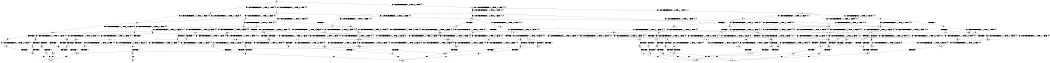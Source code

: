 digraph BCG {
size = "7, 10.5";
center = TRUE;
node [shape = circle];
0 [peripheries = 2];
0 -> 1 [label = "EX !0 !ATOMIC_EXCH_BRANCH (1, +1, TRUE, +0, 1, TRUE) !{0}"];
0 -> 2 [label = "EX !1 !ATOMIC_EXCH_BRANCH (1, +0, TRUE, +0, 1, TRUE) !{0}"];
0 -> 3 [label = "EX !0 !ATOMIC_EXCH_BRANCH (1, +1, TRUE, +0, 1, TRUE) !{0}"];
1 -> 4 [label = "EX !0 !ATOMIC_EXCH_BRANCH (1, +1, TRUE, +0, 1, FALSE) !{0}"];
1 -> 5 [label = "EX !1 !ATOMIC_EXCH_BRANCH (1, +0, TRUE, +0, 1, FALSE) !{0}"];
1 -> 6 [label = "EX !0 !ATOMIC_EXCH_BRANCH (1, +1, TRUE, +0, 1, FALSE) !{0}"];
2 -> 2 [label = "EX !1 !ATOMIC_EXCH_BRANCH (1, +0, TRUE, +0, 1, TRUE) !{0, 1}"];
2 -> 7 [label = "EX !0 !ATOMIC_EXCH_BRANCH (1, +1, TRUE, +0, 1, TRUE) !{0, 1}"];
2 -> 8 [label = "EX !0 !ATOMIC_EXCH_BRANCH (1, +1, TRUE, +0, 1, TRUE) !{0, 1}"];
3 -> 9 [label = "EX !1 !ATOMIC_EXCH_BRANCH (1, +0, TRUE, +0, 1, FALSE) !{0}"];
3 -> 6 [label = "EX !0 !ATOMIC_EXCH_BRANCH (1, +1, TRUE, +0, 1, FALSE) !{0}"];
4 -> 10 [label = "EX !0 !ATOMIC_EXCH_BRANCH (1, +1, TRUE, +0, 3, FALSE) !{0}"];
4 -> 11 [label = "EX !1 !ATOMIC_EXCH_BRANCH (1, +0, TRUE, +0, 1, FALSE) !{0}"];
4 -> 12 [label = "EX !0 !ATOMIC_EXCH_BRANCH (1, +1, TRUE, +0, 3, FALSE) !{0}"];
5 -> 13 [label = "EX !0 !ATOMIC_EXCH_BRANCH (1, +1, TRUE, +0, 1, TRUE) !{0, 1}"];
5 -> 14 [label = "TERMINATE !1"];
5 -> 15 [label = "EX !0 !ATOMIC_EXCH_BRANCH (1, +1, TRUE, +0, 1, TRUE) !{0, 1}"];
6 -> 16 [label = "EX !1 !ATOMIC_EXCH_BRANCH (1, +0, TRUE, +0, 1, FALSE) !{0}"];
6 -> 12 [label = "EX !0 !ATOMIC_EXCH_BRANCH (1, +1, TRUE, +0, 3, FALSE) !{0}"];
7 -> 17 [label = "EX !0 !ATOMIC_EXCH_BRANCH (1, +1, TRUE, +0, 1, FALSE) !{0, 1}"];
7 -> 5 [label = "EX !1 !ATOMIC_EXCH_BRANCH (1, +0, TRUE, +0, 1, FALSE) !{0, 1}"];
7 -> 18 [label = "EX !0 !ATOMIC_EXCH_BRANCH (1, +1, TRUE, +0, 1, FALSE) !{0, 1}"];
8 -> 19 [label = "EX !1 !ATOMIC_EXCH_BRANCH (1, +0, TRUE, +0, 1, FALSE) !{0, 1}"];
8 -> 18 [label = "EX !0 !ATOMIC_EXCH_BRANCH (1, +1, TRUE, +0, 1, FALSE) !{0, 1}"];
8 -> 20 [label = "EX !1 !ATOMIC_EXCH_BRANCH (1, +0, TRUE, +0, 1, FALSE) !{0, 1}"];
9 -> 21 [label = "EX !0 !ATOMIC_EXCH_BRANCH (1, +1, TRUE, +0, 1, TRUE) !{0, 1}"];
9 -> 22 [label = "TERMINATE !1"];
10 -> 23 [label = "EX !1 !ATOMIC_EXCH_BRANCH (1, +0, TRUE, +0, 1, FALSE) !{0}"];
10 -> 24 [label = "TERMINATE !0"];
11 -> 25 [label = "EX !0 !ATOMIC_EXCH_BRANCH (1, +1, TRUE, +0, 3, TRUE) !{0, 1}"];
11 -> 26 [label = "TERMINATE !1"];
11 -> 27 [label = "EX !0 !ATOMIC_EXCH_BRANCH (1, +1, TRUE, +0, 3, TRUE) !{0, 1}"];
12 -> 28 [label = "EX !1 !ATOMIC_EXCH_BRANCH (1, +0, TRUE, +0, 1, FALSE) !{0}"];
12 -> 29 [label = "TERMINATE !0"];
13 -> 30 [label = "EX !0 !ATOMIC_EXCH_BRANCH (1, +1, TRUE, +0, 1, FALSE) !{0, 1}"];
13 -> 31 [label = "TERMINATE !1"];
13 -> 32 [label = "EX !0 !ATOMIC_EXCH_BRANCH (1, +1, TRUE, +0, 1, FALSE) !{0, 1}"];
14 -> 33 [label = "EX !0 !ATOMIC_EXCH_BRANCH (1, +1, TRUE, +0, 1, TRUE) !{0}"];
14 -> 34 [label = "EX !0 !ATOMIC_EXCH_BRANCH (1, +1, TRUE, +0, 1, TRUE) !{0}"];
15 -> 32 [label = "EX !0 !ATOMIC_EXCH_BRANCH (1, +1, TRUE, +0, 1, FALSE) !{0, 1}"];
15 -> 35 [label = "TERMINATE !1"];
16 -> 36 [label = "EX !0 !ATOMIC_EXCH_BRANCH (1, +1, TRUE, +0, 3, TRUE) !{0, 1}"];
16 -> 37 [label = "TERMINATE !1"];
17 -> 38 [label = "EX !0 !ATOMIC_EXCH_BRANCH (1, +1, TRUE, +0, 3, FALSE) !{0, 1}"];
17 -> 11 [label = "EX !1 !ATOMIC_EXCH_BRANCH (1, +0, TRUE, +0, 1, FALSE) !{0, 1}"];
17 -> 39 [label = "EX !0 !ATOMIC_EXCH_BRANCH (1, +1, TRUE, +0, 3, FALSE) !{0, 1}"];
18 -> 40 [label = "EX !1 !ATOMIC_EXCH_BRANCH (1, +0, TRUE, +0, 1, FALSE) !{0, 1}"];
18 -> 39 [label = "EX !0 !ATOMIC_EXCH_BRANCH (1, +1, TRUE, +0, 3, FALSE) !{0, 1}"];
18 -> 41 [label = "EX !1 !ATOMIC_EXCH_BRANCH (1, +0, TRUE, +0, 1, FALSE) !{0, 1}"];
19 -> 42 [label = "EX !0 !ATOMIC_EXCH_BRANCH (1, +1, TRUE, +0, 1, TRUE) !{0, 1}"];
19 -> 43 [label = "TERMINATE !1"];
19 -> 15 [label = "EX !0 !ATOMIC_EXCH_BRANCH (1, +1, TRUE, +0, 1, TRUE) !{0, 1}"];
20 -> 15 [label = "EX !0 !ATOMIC_EXCH_BRANCH (1, +1, TRUE, +0, 1, TRUE) !{0, 1}"];
20 -> 44 [label = "TERMINATE !1"];
21 -> 45 [label = "EX !0 !ATOMIC_EXCH_BRANCH (1, +1, TRUE, +0, 1, FALSE) !{0, 1}"];
21 -> 46 [label = "TERMINATE !1"];
22 -> 34 [label = "EX !0 !ATOMIC_EXCH_BRANCH (1, +1, TRUE, +0, 1, TRUE) !{0}"];
23 -> 47 [label = "TERMINATE !0"];
23 -> 48 [label = "TERMINATE !1"];
24 -> 49 [label = "EX !1 !ATOMIC_EXCH_BRANCH (1, +0, TRUE, +0, 1, FALSE) !{1}"];
24 -> 50 [label = "EX !1 !ATOMIC_EXCH_BRANCH (1, +0, TRUE, +0, 1, FALSE) !{1}"];
25 -> 51 [label = "TERMINATE !0"];
25 -> 52 [label = "TERMINATE !1"];
26 -> 53 [label = "EX !0 !ATOMIC_EXCH_BRANCH (1, +1, TRUE, +0, 3, TRUE) !{0}"];
26 -> 54 [label = "EX !0 !ATOMIC_EXCH_BRANCH (1, +1, TRUE, +0, 3, TRUE) !{0}"];
27 -> 55 [label = "TERMINATE !0"];
27 -> 56 [label = "TERMINATE !1"];
28 -> 57 [label = "TERMINATE !0"];
28 -> 58 [label = "TERMINATE !1"];
29 -> 59 [label = "EX !1 !ATOMIC_EXCH_BRANCH (1, +0, TRUE, +0, 1, FALSE) !{1}"];
30 -> 60 [label = "EX !0 !ATOMIC_EXCH_BRANCH (1, +1, TRUE, +0, 3, FALSE) !{0, 1}"];
30 -> 61 [label = "TERMINATE !1"];
30 -> 62 [label = "EX !0 !ATOMIC_EXCH_BRANCH (1, +1, TRUE, +0, 3, FALSE) !{0, 1}"];
31 -> 63 [label = "EX !0 !ATOMIC_EXCH_BRANCH (1, +1, TRUE, +0, 1, FALSE) !{0}"];
31 -> 64 [label = "EX !0 !ATOMIC_EXCH_BRANCH (1, +1, TRUE, +0, 1, FALSE) !{0}"];
32 -> 62 [label = "EX !0 !ATOMIC_EXCH_BRANCH (1, +1, TRUE, +0, 3, FALSE) !{0, 1}"];
32 -> 65 [label = "TERMINATE !1"];
33 -> 63 [label = "EX !0 !ATOMIC_EXCH_BRANCH (1, +1, TRUE, +0, 1, FALSE) !{0}"];
33 -> 64 [label = "EX !0 !ATOMIC_EXCH_BRANCH (1, +1, TRUE, +0, 1, FALSE) !{0}"];
34 -> 64 [label = "EX !0 !ATOMIC_EXCH_BRANCH (1, +1, TRUE, +0, 1, FALSE) !{0}"];
35 -> 66 [label = "EX !0 !ATOMIC_EXCH_BRANCH (1, +1, TRUE, +0, 1, FALSE) !{0}"];
36 -> 67 [label = "TERMINATE !0"];
36 -> 68 [label = "TERMINATE !1"];
37 -> 54 [label = "EX !0 !ATOMIC_EXCH_BRANCH (1, +1, TRUE, +0, 3, TRUE) !{0}"];
38 -> 23 [label = "EX !1 !ATOMIC_EXCH_BRANCH (1, +0, TRUE, +0, 1, FALSE) !{0, 1}"];
38 -> 69 [label = "TERMINATE !0"];
39 -> 70 [label = "EX !1 !ATOMIC_EXCH_BRANCH (1, +0, TRUE, +0, 1, FALSE) !{0, 1}"];
39 -> 71 [label = "EX !1 !ATOMIC_EXCH_BRANCH (1, +0, TRUE, +0, 1, FALSE) !{0, 1}"];
39 -> 72 [label = "TERMINATE !0"];
40 -> 73 [label = "EX !0 !ATOMIC_EXCH_BRANCH (1, +1, TRUE, +0, 3, TRUE) !{0, 1}"];
40 -> 74 [label = "TERMINATE !1"];
40 -> 27 [label = "EX !0 !ATOMIC_EXCH_BRANCH (1, +1, TRUE, +0, 3, TRUE) !{0, 1}"];
41 -> 27 [label = "EX !0 !ATOMIC_EXCH_BRANCH (1, +1, TRUE, +0, 3, TRUE) !{0, 1}"];
41 -> 75 [label = "TERMINATE !1"];
42 -> 76 [label = "EX !0 !ATOMIC_EXCH_BRANCH (1, +1, TRUE, +0, 1, FALSE) !{0, 1}"];
42 -> 77 [label = "TERMINATE !1"];
42 -> 32 [label = "EX !0 !ATOMIC_EXCH_BRANCH (1, +1, TRUE, +0, 1, FALSE) !{0, 1}"];
43 -> 78 [label = "EX !0 !ATOMIC_EXCH_BRANCH (1, +1, TRUE, +0, 1, TRUE) !{0}"];
44 -> 79 [label = "EX !0 !ATOMIC_EXCH_BRANCH (1, +1, TRUE, +0, 1, TRUE) !{0}"];
45 -> 80 [label = "EX !0 !ATOMIC_EXCH_BRANCH (1, +1, TRUE, +0, 3, FALSE) !{0, 1}"];
45 -> 81 [label = "TERMINATE !1"];
46 -> 64 [label = "EX !0 !ATOMIC_EXCH_BRANCH (1, +1, TRUE, +0, 1, FALSE) !{0}"];
47 -> 82 [label = "TERMINATE !1"];
48 -> 83 [label = "TERMINATE !0"];
49 -> 82 [label = "TERMINATE !1"];
50 -> 84 [label = "TERMINATE !1"];
51 -> 85 [label = "TERMINATE !1"];
52 -> 86 [label = "TERMINATE !0"];
53 -> 86 [label = "TERMINATE !0"];
54 -> 87 [label = "TERMINATE !0"];
55 -> 88 [label = "TERMINATE !1"];
56 -> 89 [label = "TERMINATE !0"];
57 -> 90 [label = "TERMINATE !1"];
58 -> 91 [label = "TERMINATE !0"];
59 -> 90 [label = "TERMINATE !1"];
60 -> 51 [label = "TERMINATE !0"];
60 -> 52 [label = "TERMINATE !1"];
61 -> 92 [label = "EX !0 !ATOMIC_EXCH_BRANCH (1, +1, TRUE, +0, 3, FALSE) !{0}"];
61 -> 93 [label = "EX !0 !ATOMIC_EXCH_BRANCH (1, +1, TRUE, +0, 3, FALSE) !{0}"];
62 -> 55 [label = "TERMINATE !0"];
62 -> 56 [label = "TERMINATE !1"];
63 -> 92 [label = "EX !0 !ATOMIC_EXCH_BRANCH (1, +1, TRUE, +0, 3, FALSE) !{0}"];
63 -> 93 [label = "EX !0 !ATOMIC_EXCH_BRANCH (1, +1, TRUE, +0, 3, FALSE) !{0}"];
64 -> 93 [label = "EX !0 !ATOMIC_EXCH_BRANCH (1, +1, TRUE, +0, 3, FALSE) !{0}"];
65 -> 94 [label = "EX !0 !ATOMIC_EXCH_BRANCH (1, +1, TRUE, +0, 3, FALSE) !{0}"];
66 -> 94 [label = "EX !0 !ATOMIC_EXCH_BRANCH (1, +1, TRUE, +0, 3, FALSE) !{0}"];
67 -> 95 [label = "TERMINATE !1"];
68 -> 87 [label = "TERMINATE !0"];
69 -> 49 [label = "EX !1 !ATOMIC_EXCH_BRANCH (1, +0, TRUE, +0, 1, FALSE) !{1}"];
69 -> 50 [label = "EX !1 !ATOMIC_EXCH_BRANCH (1, +0, TRUE, +0, 1, FALSE) !{1}"];
70 -> 96 [label = "TERMINATE !0"];
70 -> 97 [label = "TERMINATE !1"];
71 -> 98 [label = "TERMINATE !0"];
71 -> 99 [label = "TERMINATE !1"];
72 -> 100 [label = "EX !1 !ATOMIC_EXCH_BRANCH (1, +0, TRUE, +0, 1, FALSE) !{1}"];
73 -> 101 [label = "TERMINATE !0"];
73 -> 102 [label = "TERMINATE !1"];
74 -> 103 [label = "EX !0 !ATOMIC_EXCH_BRANCH (1, +1, TRUE, +0, 3, TRUE) !{0}"];
75 -> 104 [label = "EX !0 !ATOMIC_EXCH_BRANCH (1, +1, TRUE, +0, 3, TRUE) !{0}"];
76 -> 105 [label = "EX !0 !ATOMIC_EXCH_BRANCH (1, +1, TRUE, +0, 3, FALSE) !{0, 1}"];
76 -> 106 [label = "TERMINATE !1"];
76 -> 62 [label = "EX !0 !ATOMIC_EXCH_BRANCH (1, +1, TRUE, +0, 3, FALSE) !{0, 1}"];
77 -> 107 [label = "EX !0 !ATOMIC_EXCH_BRANCH (1, +1, TRUE, +0, 1, FALSE) !{0}"];
78 -> 107 [label = "EX !0 !ATOMIC_EXCH_BRANCH (1, +1, TRUE, +0, 1, FALSE) !{0}"];
79 -> 66 [label = "EX !0 !ATOMIC_EXCH_BRANCH (1, +1, TRUE, +0, 1, FALSE) !{0}"];
80 -> 67 [label = "TERMINATE !0"];
80 -> 68 [label = "TERMINATE !1"];
81 -> 93 [label = "EX !0 !ATOMIC_EXCH_BRANCH (1, +1, TRUE, +0, 3, FALSE) !{0}"];
82 -> 108 [label = "exit"];
83 -> 108 [label = "exit"];
84 -> 109 [label = "exit"];
85 -> 108 [label = "exit"];
86 -> 108 [label = "exit"];
87 -> 110 [label = "exit"];
88 -> 111 [label = "exit"];
89 -> 111 [label = "exit"];
90 -> 110 [label = "exit"];
91 -> 110 [label = "exit"];
92 -> 86 [label = "TERMINATE !0"];
93 -> 87 [label = "TERMINATE !0"];
94 -> 89 [label = "TERMINATE !0"];
95 -> 110 [label = "exit"];
96 -> 112 [label = "TERMINATE !1"];
97 -> 113 [label = "TERMINATE !0"];
98 -> 114 [label = "TERMINATE !1"];
99 -> 115 [label = "TERMINATE !0"];
100 -> 114 [label = "TERMINATE !1"];
101 -> 116 [label = "TERMINATE !1"];
102 -> 117 [label = "TERMINATE !0"];
103 -> 117 [label = "TERMINATE !0"];
104 -> 89 [label = "TERMINATE !0"];
105 -> 101 [label = "TERMINATE !0"];
105 -> 102 [label = "TERMINATE !1"];
106 -> 118 [label = "EX !0 !ATOMIC_EXCH_BRANCH (1, +1, TRUE, +0, 3, FALSE) !{0}"];
107 -> 118 [label = "EX !0 !ATOMIC_EXCH_BRANCH (1, +1, TRUE, +0, 3, FALSE) !{0}"];
112 -> 119 [label = "exit"];
113 -> 119 [label = "exit"];
114 -> 111 [label = "exit"];
115 -> 111 [label = "exit"];
116 -> 119 [label = "exit"];
117 -> 119 [label = "exit"];
118 -> 117 [label = "TERMINATE !0"];
}
